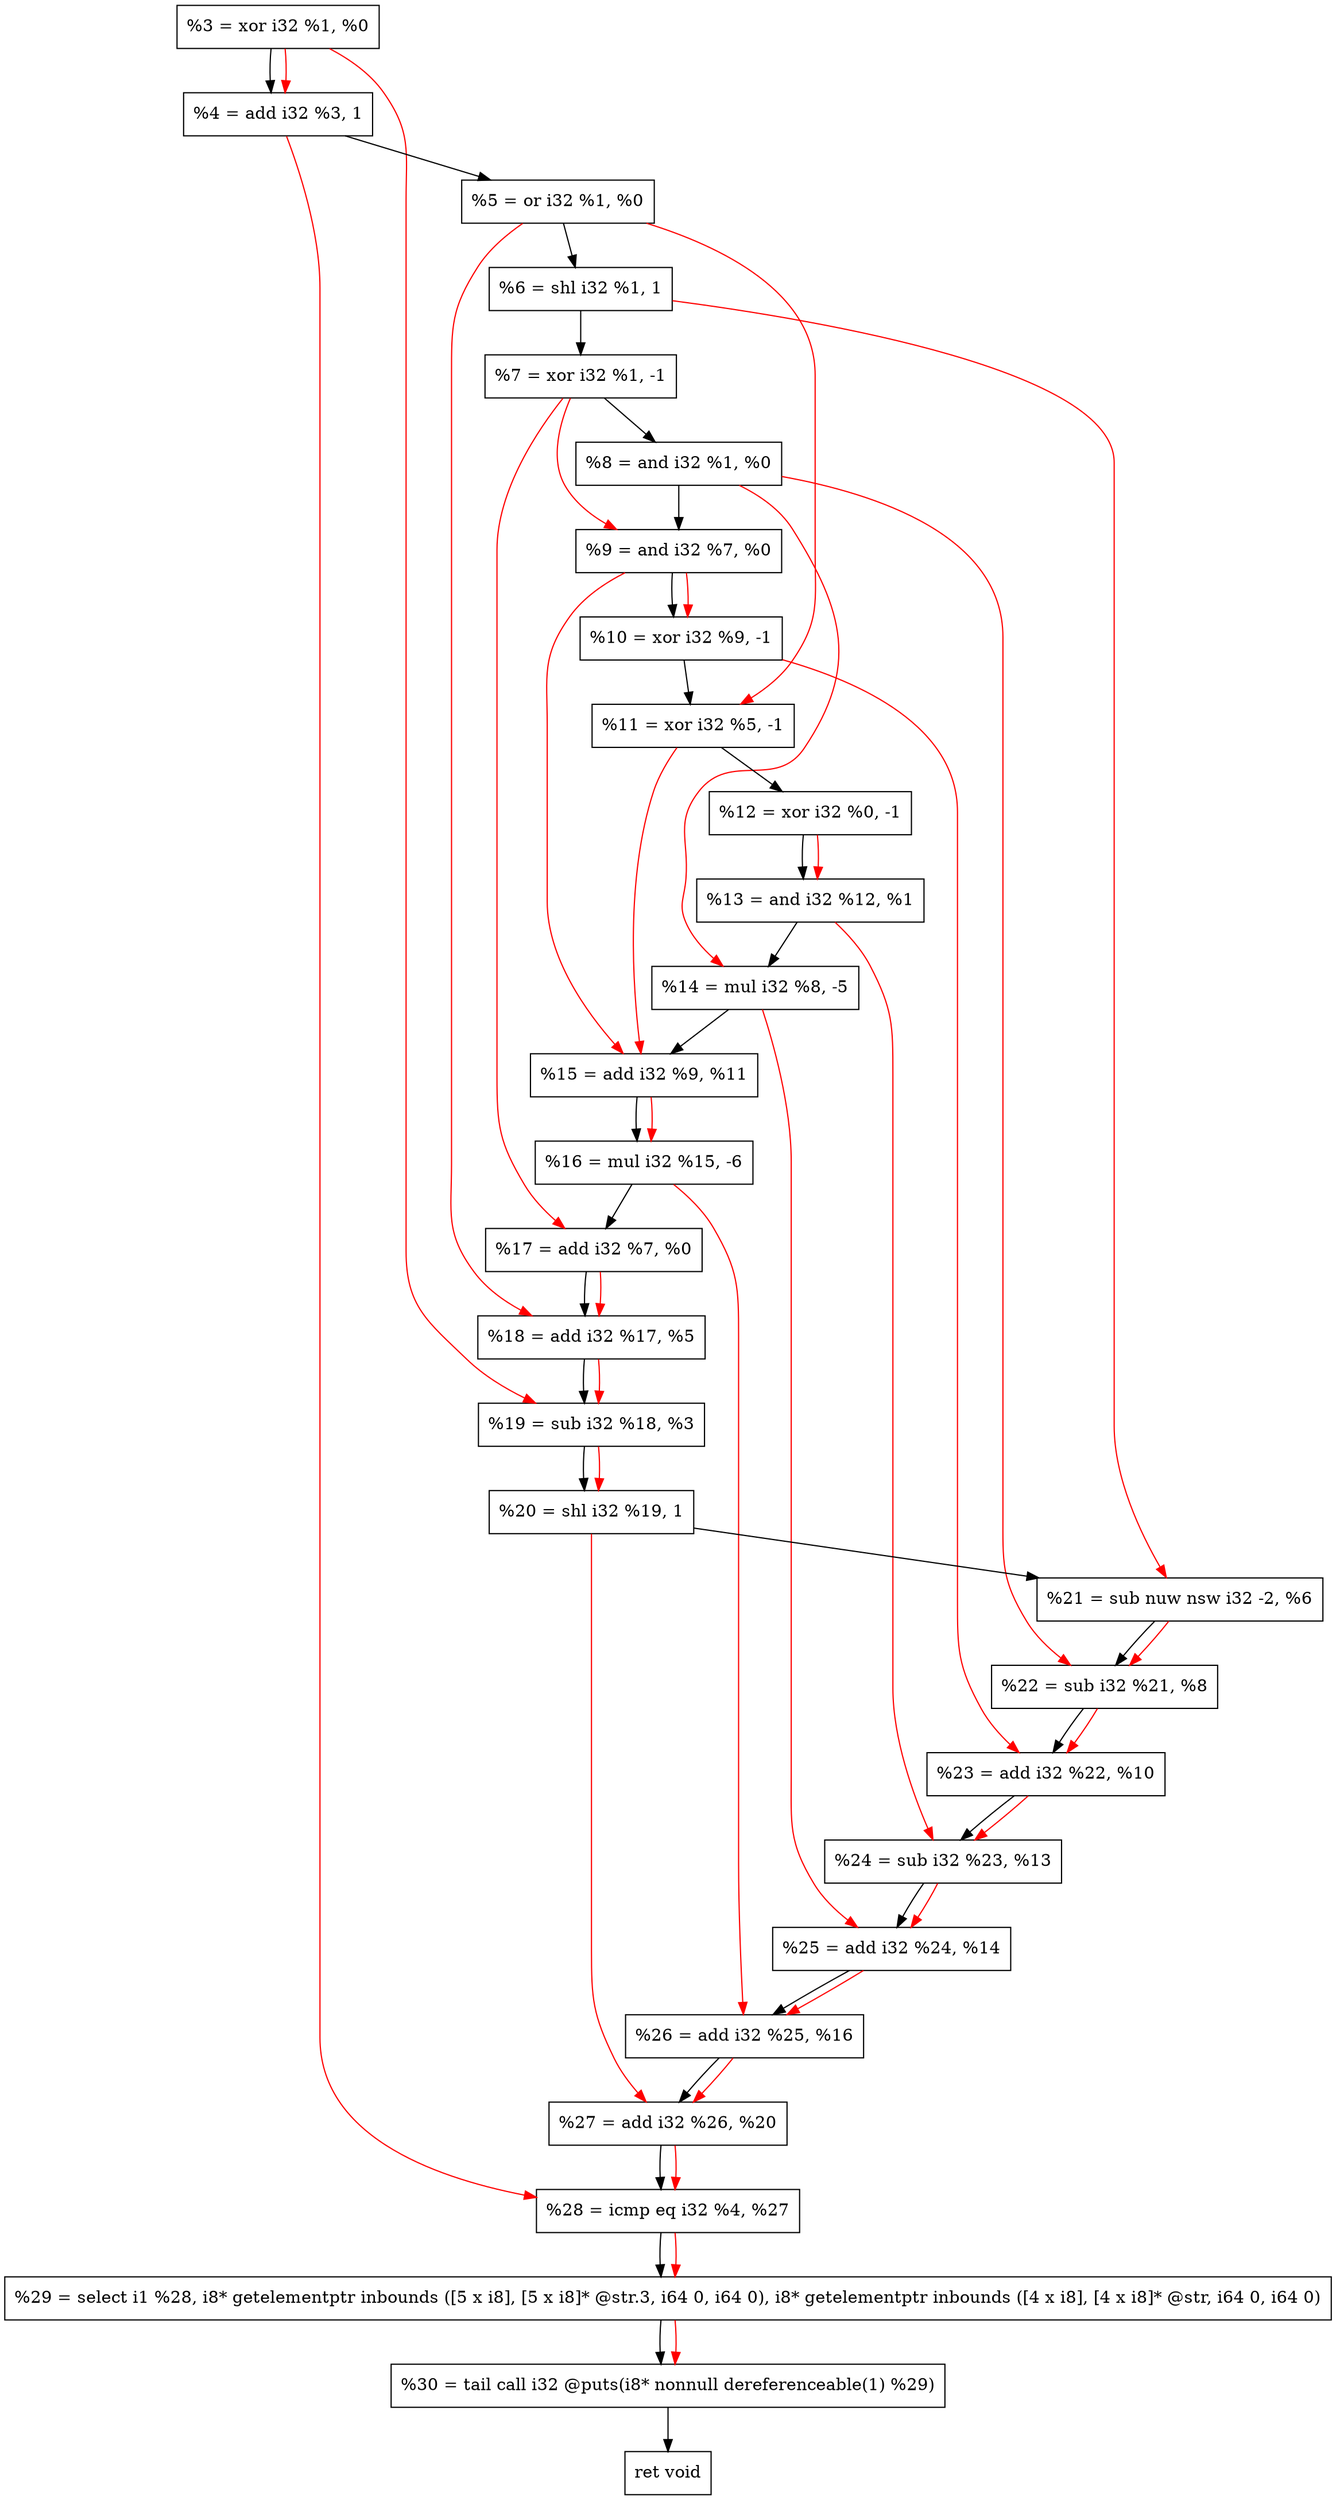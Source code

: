 digraph "DFG for'crackme' function" {
	Node0xa255b0[shape=record, label="  %3 = xor i32 %1, %0"];
	Node0xa25c60[shape=record, label="  %4 = add i32 %3, 1"];
	Node0xa25d20[shape=record, label="  %5 = or i32 %1, %0"];
	Node0xa25d90[shape=record, label="  %6 = shl i32 %1, 1"];
	Node0xa25e00[shape=record, label="  %7 = xor i32 %1, -1"];
	Node0xa25e70[shape=record, label="  %8 = and i32 %1, %0"];
	Node0xa25ee0[shape=record, label="  %9 = and i32 %7, %0"];
	Node0xa25f50[shape=record, label="  %10 = xor i32 %9, -1"];
	Node0xa25fc0[shape=record, label="  %11 = xor i32 %5, -1"];
	Node0xa26030[shape=record, label="  %12 = xor i32 %0, -1"];
	Node0xa260a0[shape=record, label="  %13 = and i32 %12, %1"];
	Node0xa26140[shape=record, label="  %14 = mul i32 %8, -5"];
	Node0xa261b0[shape=record, label="  %15 = add i32 %9, %11"];
	Node0xa26250[shape=record, label="  %16 = mul i32 %15, -6"];
	Node0xa262c0[shape=record, label="  %17 = add i32 %7, %0"];
	Node0xa26330[shape=record, label="  %18 = add i32 %17, %5"];
	Node0xa263a0[shape=record, label="  %19 = sub i32 %18, %3"];
	Node0xa26410[shape=record, label="  %20 = shl i32 %19, 1"];
	Node0xa264b0[shape=record, label="  %21 = sub nuw nsw i32 -2, %6"];
	Node0xa26520[shape=record, label="  %22 = sub i32 %21, %8"];
	Node0xa26590[shape=record, label="  %23 = add i32 %22, %10"];
	Node0xa26600[shape=record, label="  %24 = sub i32 %23, %13"];
	Node0xa26670[shape=record, label="  %25 = add i32 %24, %14"];
	Node0xa266e0[shape=record, label="  %26 = add i32 %25, %16"];
	Node0xa26750[shape=record, label="  %27 = add i32 %26, %20"];
	Node0xa267c0[shape=record, label="  %28 = icmp eq i32 %4, %27"];
	Node0x9c6268[shape=record, label="  %29 = select i1 %28, i8* getelementptr inbounds ([5 x i8], [5 x i8]* @str.3, i64 0, i64 0), i8* getelementptr inbounds ([4 x i8], [4 x i8]* @str, i64 0, i64 0)"];
	Node0xa26c60[shape=record, label="  %30 = tail call i32 @puts(i8* nonnull dereferenceable(1) %29)"];
	Node0xa26cb0[shape=record, label="  ret void"];
	Node0xa255b0 -> Node0xa25c60;
	Node0xa25c60 -> Node0xa25d20;
	Node0xa25d20 -> Node0xa25d90;
	Node0xa25d90 -> Node0xa25e00;
	Node0xa25e00 -> Node0xa25e70;
	Node0xa25e70 -> Node0xa25ee0;
	Node0xa25ee0 -> Node0xa25f50;
	Node0xa25f50 -> Node0xa25fc0;
	Node0xa25fc0 -> Node0xa26030;
	Node0xa26030 -> Node0xa260a0;
	Node0xa260a0 -> Node0xa26140;
	Node0xa26140 -> Node0xa261b0;
	Node0xa261b0 -> Node0xa26250;
	Node0xa26250 -> Node0xa262c0;
	Node0xa262c0 -> Node0xa26330;
	Node0xa26330 -> Node0xa263a0;
	Node0xa263a0 -> Node0xa26410;
	Node0xa26410 -> Node0xa264b0;
	Node0xa264b0 -> Node0xa26520;
	Node0xa26520 -> Node0xa26590;
	Node0xa26590 -> Node0xa26600;
	Node0xa26600 -> Node0xa26670;
	Node0xa26670 -> Node0xa266e0;
	Node0xa266e0 -> Node0xa26750;
	Node0xa26750 -> Node0xa267c0;
	Node0xa267c0 -> Node0x9c6268;
	Node0x9c6268 -> Node0xa26c60;
	Node0xa26c60 -> Node0xa26cb0;
edge [color=red]
	Node0xa255b0 -> Node0xa25c60;
	Node0xa25e00 -> Node0xa25ee0;
	Node0xa25ee0 -> Node0xa25f50;
	Node0xa25d20 -> Node0xa25fc0;
	Node0xa26030 -> Node0xa260a0;
	Node0xa25e70 -> Node0xa26140;
	Node0xa25ee0 -> Node0xa261b0;
	Node0xa25fc0 -> Node0xa261b0;
	Node0xa261b0 -> Node0xa26250;
	Node0xa25e00 -> Node0xa262c0;
	Node0xa262c0 -> Node0xa26330;
	Node0xa25d20 -> Node0xa26330;
	Node0xa26330 -> Node0xa263a0;
	Node0xa255b0 -> Node0xa263a0;
	Node0xa263a0 -> Node0xa26410;
	Node0xa25d90 -> Node0xa264b0;
	Node0xa264b0 -> Node0xa26520;
	Node0xa25e70 -> Node0xa26520;
	Node0xa26520 -> Node0xa26590;
	Node0xa25f50 -> Node0xa26590;
	Node0xa26590 -> Node0xa26600;
	Node0xa260a0 -> Node0xa26600;
	Node0xa26600 -> Node0xa26670;
	Node0xa26140 -> Node0xa26670;
	Node0xa26670 -> Node0xa266e0;
	Node0xa26250 -> Node0xa266e0;
	Node0xa266e0 -> Node0xa26750;
	Node0xa26410 -> Node0xa26750;
	Node0xa25c60 -> Node0xa267c0;
	Node0xa26750 -> Node0xa267c0;
	Node0xa267c0 -> Node0x9c6268;
	Node0x9c6268 -> Node0xa26c60;
}

